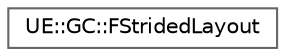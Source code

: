 digraph "Graphical Class Hierarchy"
{
 // INTERACTIVE_SVG=YES
 // LATEX_PDF_SIZE
  bgcolor="transparent";
  edge [fontname=Helvetica,fontsize=10,labelfontname=Helvetica,labelfontsize=10];
  node [fontname=Helvetica,fontsize=10,shape=box,height=0.2,width=0.4];
  rankdir="LR";
  Node0 [id="Node000000",label="UE::GC::FStridedLayout",height=0.2,width=0.4,color="grey40", fillcolor="white", style="filled",URL="$d8/d22/structUE_1_1GC_1_1FStridedLayout.html",tooltip=" "];
}
